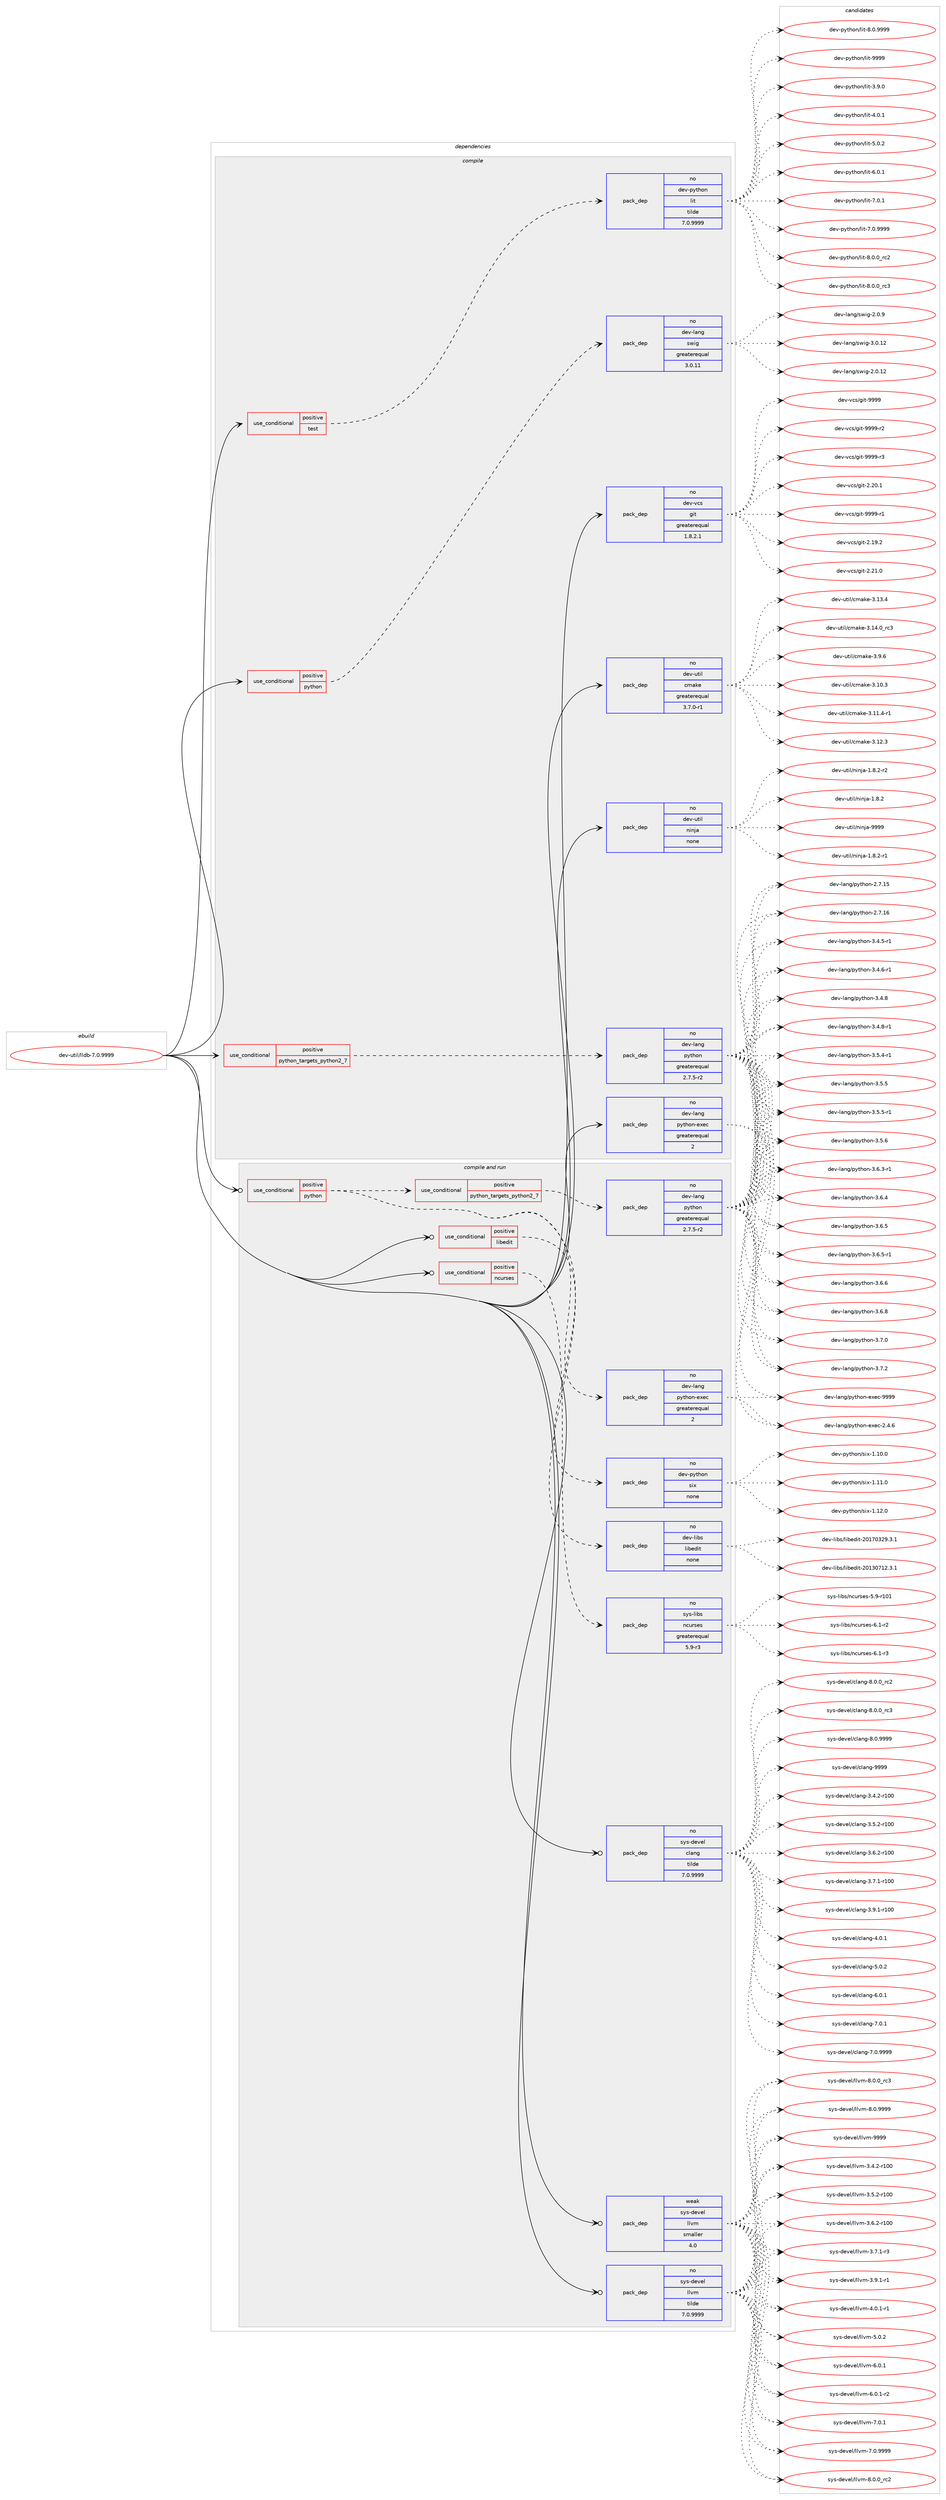 digraph prolog {

# *************
# Graph options
# *************

newrank=true;
concentrate=true;
compound=true;
graph [rankdir=LR,fontname=Helvetica,fontsize=10,ranksep=1.5];#, ranksep=2.5, nodesep=0.2];
edge  [arrowhead=vee];
node  [fontname=Helvetica,fontsize=10];

# **********
# The ebuild
# **********

subgraph cluster_leftcol {
color=gray;
rank=same;
label=<<i>ebuild</i>>;
id [label="dev-util/lldb-7.0.9999", color=red, width=4, href="../dev-util/lldb-7.0.9999.svg"];
}

# ****************
# The dependencies
# ****************

subgraph cluster_midcol {
color=gray;
label=<<i>dependencies</i>>;
subgraph cluster_compile {
fillcolor="#eeeeee";
style=filled;
label=<<i>compile</i>>;
subgraph cond424653 {
dependency1547180 [label=<<TABLE BORDER="0" CELLBORDER="1" CELLSPACING="0" CELLPADDING="4"><TR><TD ROWSPAN="3" CELLPADDING="10">use_conditional</TD></TR><TR><TD>positive</TD></TR><TR><TD>python</TD></TR></TABLE>>, shape=none, color=red];
subgraph pack1098852 {
dependency1547181 [label=<<TABLE BORDER="0" CELLBORDER="1" CELLSPACING="0" CELLPADDING="4" WIDTH="220"><TR><TD ROWSPAN="6" CELLPADDING="30">pack_dep</TD></TR><TR><TD WIDTH="110">no</TD></TR><TR><TD>dev-lang</TD></TR><TR><TD>swig</TD></TR><TR><TD>greaterequal</TD></TR><TR><TD>3.0.11</TD></TR></TABLE>>, shape=none, color=blue];
}
dependency1547180:e -> dependency1547181:w [weight=20,style="dashed",arrowhead="vee"];
}
id:e -> dependency1547180:w [weight=20,style="solid",arrowhead="vee"];
subgraph cond424654 {
dependency1547182 [label=<<TABLE BORDER="0" CELLBORDER="1" CELLSPACING="0" CELLPADDING="4"><TR><TD ROWSPAN="3" CELLPADDING="10">use_conditional</TD></TR><TR><TD>positive</TD></TR><TR><TD>python_targets_python2_7</TD></TR></TABLE>>, shape=none, color=red];
subgraph pack1098853 {
dependency1547183 [label=<<TABLE BORDER="0" CELLBORDER="1" CELLSPACING="0" CELLPADDING="4" WIDTH="220"><TR><TD ROWSPAN="6" CELLPADDING="30">pack_dep</TD></TR><TR><TD WIDTH="110">no</TD></TR><TR><TD>dev-lang</TD></TR><TR><TD>python</TD></TR><TR><TD>greaterequal</TD></TR><TR><TD>2.7.5-r2</TD></TR></TABLE>>, shape=none, color=blue];
}
dependency1547182:e -> dependency1547183:w [weight=20,style="dashed",arrowhead="vee"];
}
id:e -> dependency1547182:w [weight=20,style="solid",arrowhead="vee"];
subgraph cond424655 {
dependency1547184 [label=<<TABLE BORDER="0" CELLBORDER="1" CELLSPACING="0" CELLPADDING="4"><TR><TD ROWSPAN="3" CELLPADDING="10">use_conditional</TD></TR><TR><TD>positive</TD></TR><TR><TD>test</TD></TR></TABLE>>, shape=none, color=red];
subgraph pack1098854 {
dependency1547185 [label=<<TABLE BORDER="0" CELLBORDER="1" CELLSPACING="0" CELLPADDING="4" WIDTH="220"><TR><TD ROWSPAN="6" CELLPADDING="30">pack_dep</TD></TR><TR><TD WIDTH="110">no</TD></TR><TR><TD>dev-python</TD></TR><TR><TD>lit</TD></TR><TR><TD>tilde</TD></TR><TR><TD>7.0.9999</TD></TR></TABLE>>, shape=none, color=blue];
}
dependency1547184:e -> dependency1547185:w [weight=20,style="dashed",arrowhead="vee"];
}
id:e -> dependency1547184:w [weight=20,style="solid",arrowhead="vee"];
subgraph pack1098855 {
dependency1547186 [label=<<TABLE BORDER="0" CELLBORDER="1" CELLSPACING="0" CELLPADDING="4" WIDTH="220"><TR><TD ROWSPAN="6" CELLPADDING="30">pack_dep</TD></TR><TR><TD WIDTH="110">no</TD></TR><TR><TD>dev-lang</TD></TR><TR><TD>python-exec</TD></TR><TR><TD>greaterequal</TD></TR><TR><TD>2</TD></TR></TABLE>>, shape=none, color=blue];
}
id:e -> dependency1547186:w [weight=20,style="solid",arrowhead="vee"];
subgraph pack1098856 {
dependency1547187 [label=<<TABLE BORDER="0" CELLBORDER="1" CELLSPACING="0" CELLPADDING="4" WIDTH="220"><TR><TD ROWSPAN="6" CELLPADDING="30">pack_dep</TD></TR><TR><TD WIDTH="110">no</TD></TR><TR><TD>dev-util</TD></TR><TR><TD>cmake</TD></TR><TR><TD>greaterequal</TD></TR><TR><TD>3.7.0-r1</TD></TR></TABLE>>, shape=none, color=blue];
}
id:e -> dependency1547187:w [weight=20,style="solid",arrowhead="vee"];
subgraph pack1098857 {
dependency1547188 [label=<<TABLE BORDER="0" CELLBORDER="1" CELLSPACING="0" CELLPADDING="4" WIDTH="220"><TR><TD ROWSPAN="6" CELLPADDING="30">pack_dep</TD></TR><TR><TD WIDTH="110">no</TD></TR><TR><TD>dev-util</TD></TR><TR><TD>ninja</TD></TR><TR><TD>none</TD></TR><TR><TD></TD></TR></TABLE>>, shape=none, color=blue];
}
id:e -> dependency1547188:w [weight=20,style="solid",arrowhead="vee"];
subgraph pack1098858 {
dependency1547189 [label=<<TABLE BORDER="0" CELLBORDER="1" CELLSPACING="0" CELLPADDING="4" WIDTH="220"><TR><TD ROWSPAN="6" CELLPADDING="30">pack_dep</TD></TR><TR><TD WIDTH="110">no</TD></TR><TR><TD>dev-vcs</TD></TR><TR><TD>git</TD></TR><TR><TD>greaterequal</TD></TR><TR><TD>1.8.2.1</TD></TR></TABLE>>, shape=none, color=blue];
}
id:e -> dependency1547189:w [weight=20,style="solid",arrowhead="vee"];
}
subgraph cluster_compileandrun {
fillcolor="#eeeeee";
style=filled;
label=<<i>compile and run</i>>;
subgraph cond424656 {
dependency1547190 [label=<<TABLE BORDER="0" CELLBORDER="1" CELLSPACING="0" CELLPADDING="4"><TR><TD ROWSPAN="3" CELLPADDING="10">use_conditional</TD></TR><TR><TD>positive</TD></TR><TR><TD>libedit</TD></TR></TABLE>>, shape=none, color=red];
subgraph pack1098859 {
dependency1547191 [label=<<TABLE BORDER="0" CELLBORDER="1" CELLSPACING="0" CELLPADDING="4" WIDTH="220"><TR><TD ROWSPAN="6" CELLPADDING="30">pack_dep</TD></TR><TR><TD WIDTH="110">no</TD></TR><TR><TD>dev-libs</TD></TR><TR><TD>libedit</TD></TR><TR><TD>none</TD></TR><TR><TD></TD></TR></TABLE>>, shape=none, color=blue];
}
dependency1547190:e -> dependency1547191:w [weight=20,style="dashed",arrowhead="vee"];
}
id:e -> dependency1547190:w [weight=20,style="solid",arrowhead="odotvee"];
subgraph cond424657 {
dependency1547192 [label=<<TABLE BORDER="0" CELLBORDER="1" CELLSPACING="0" CELLPADDING="4"><TR><TD ROWSPAN="3" CELLPADDING="10">use_conditional</TD></TR><TR><TD>positive</TD></TR><TR><TD>ncurses</TD></TR></TABLE>>, shape=none, color=red];
subgraph pack1098860 {
dependency1547193 [label=<<TABLE BORDER="0" CELLBORDER="1" CELLSPACING="0" CELLPADDING="4" WIDTH="220"><TR><TD ROWSPAN="6" CELLPADDING="30">pack_dep</TD></TR><TR><TD WIDTH="110">no</TD></TR><TR><TD>sys-libs</TD></TR><TR><TD>ncurses</TD></TR><TR><TD>greaterequal</TD></TR><TR><TD>5.9-r3</TD></TR></TABLE>>, shape=none, color=blue];
}
dependency1547192:e -> dependency1547193:w [weight=20,style="dashed",arrowhead="vee"];
}
id:e -> dependency1547192:w [weight=20,style="solid",arrowhead="odotvee"];
subgraph cond424658 {
dependency1547194 [label=<<TABLE BORDER="0" CELLBORDER="1" CELLSPACING="0" CELLPADDING="4"><TR><TD ROWSPAN="3" CELLPADDING="10">use_conditional</TD></TR><TR><TD>positive</TD></TR><TR><TD>python</TD></TR></TABLE>>, shape=none, color=red];
subgraph pack1098861 {
dependency1547195 [label=<<TABLE BORDER="0" CELLBORDER="1" CELLSPACING="0" CELLPADDING="4" WIDTH="220"><TR><TD ROWSPAN="6" CELLPADDING="30">pack_dep</TD></TR><TR><TD WIDTH="110">no</TD></TR><TR><TD>dev-python</TD></TR><TR><TD>six</TD></TR><TR><TD>none</TD></TR><TR><TD></TD></TR></TABLE>>, shape=none, color=blue];
}
dependency1547194:e -> dependency1547195:w [weight=20,style="dashed",arrowhead="vee"];
subgraph cond424659 {
dependency1547196 [label=<<TABLE BORDER="0" CELLBORDER="1" CELLSPACING="0" CELLPADDING="4"><TR><TD ROWSPAN="3" CELLPADDING="10">use_conditional</TD></TR><TR><TD>positive</TD></TR><TR><TD>python_targets_python2_7</TD></TR></TABLE>>, shape=none, color=red];
subgraph pack1098862 {
dependency1547197 [label=<<TABLE BORDER="0" CELLBORDER="1" CELLSPACING="0" CELLPADDING="4" WIDTH="220"><TR><TD ROWSPAN="6" CELLPADDING="30">pack_dep</TD></TR><TR><TD WIDTH="110">no</TD></TR><TR><TD>dev-lang</TD></TR><TR><TD>python</TD></TR><TR><TD>greaterequal</TD></TR><TR><TD>2.7.5-r2</TD></TR></TABLE>>, shape=none, color=blue];
}
dependency1547196:e -> dependency1547197:w [weight=20,style="dashed",arrowhead="vee"];
}
dependency1547194:e -> dependency1547196:w [weight=20,style="dashed",arrowhead="vee"];
subgraph pack1098863 {
dependency1547198 [label=<<TABLE BORDER="0" CELLBORDER="1" CELLSPACING="0" CELLPADDING="4" WIDTH="220"><TR><TD ROWSPAN="6" CELLPADDING="30">pack_dep</TD></TR><TR><TD WIDTH="110">no</TD></TR><TR><TD>dev-lang</TD></TR><TR><TD>python-exec</TD></TR><TR><TD>greaterequal</TD></TR><TR><TD>2</TD></TR></TABLE>>, shape=none, color=blue];
}
dependency1547194:e -> dependency1547198:w [weight=20,style="dashed",arrowhead="vee"];
}
id:e -> dependency1547194:w [weight=20,style="solid",arrowhead="odotvee"];
subgraph pack1098864 {
dependency1547199 [label=<<TABLE BORDER="0" CELLBORDER="1" CELLSPACING="0" CELLPADDING="4" WIDTH="220"><TR><TD ROWSPAN="6" CELLPADDING="30">pack_dep</TD></TR><TR><TD WIDTH="110">no</TD></TR><TR><TD>sys-devel</TD></TR><TR><TD>clang</TD></TR><TR><TD>tilde</TD></TR><TR><TD>7.0.9999</TD></TR></TABLE>>, shape=none, color=blue];
}
id:e -> dependency1547199:w [weight=20,style="solid",arrowhead="odotvee"];
subgraph pack1098865 {
dependency1547200 [label=<<TABLE BORDER="0" CELLBORDER="1" CELLSPACING="0" CELLPADDING="4" WIDTH="220"><TR><TD ROWSPAN="6" CELLPADDING="30">pack_dep</TD></TR><TR><TD WIDTH="110">no</TD></TR><TR><TD>sys-devel</TD></TR><TR><TD>llvm</TD></TR><TR><TD>tilde</TD></TR><TR><TD>7.0.9999</TD></TR></TABLE>>, shape=none, color=blue];
}
id:e -> dependency1547200:w [weight=20,style="solid",arrowhead="odotvee"];
subgraph pack1098866 {
dependency1547201 [label=<<TABLE BORDER="0" CELLBORDER="1" CELLSPACING="0" CELLPADDING="4" WIDTH="220"><TR><TD ROWSPAN="6" CELLPADDING="30">pack_dep</TD></TR><TR><TD WIDTH="110">weak</TD></TR><TR><TD>sys-devel</TD></TR><TR><TD>llvm</TD></TR><TR><TD>smaller</TD></TR><TR><TD>4.0</TD></TR></TABLE>>, shape=none, color=blue];
}
id:e -> dependency1547201:w [weight=20,style="solid",arrowhead="odotvee"];
}
subgraph cluster_run {
fillcolor="#eeeeee";
style=filled;
label=<<i>run</i>>;
}
}

# **************
# The candidates
# **************

subgraph cluster_choices {
rank=same;
color=gray;
label=<<i>candidates</i>>;

subgraph choice1098852 {
color=black;
nodesep=1;
choice10010111845108971101034711511910510345504648464950 [label="dev-lang/swig-2.0.12", color=red, width=4,href="../dev-lang/swig-2.0.12.svg"];
choice100101118451089711010347115119105103455046484657 [label="dev-lang/swig-2.0.9", color=red, width=4,href="../dev-lang/swig-2.0.9.svg"];
choice10010111845108971101034711511910510345514648464950 [label="dev-lang/swig-3.0.12", color=red, width=4,href="../dev-lang/swig-3.0.12.svg"];
dependency1547181:e -> choice10010111845108971101034711511910510345504648464950:w [style=dotted,weight="100"];
dependency1547181:e -> choice100101118451089711010347115119105103455046484657:w [style=dotted,weight="100"];
dependency1547181:e -> choice10010111845108971101034711511910510345514648464950:w [style=dotted,weight="100"];
}
subgraph choice1098853 {
color=black;
nodesep=1;
choice10010111845108971101034711212111610411111045504655464953 [label="dev-lang/python-2.7.15", color=red, width=4,href="../dev-lang/python-2.7.15.svg"];
choice10010111845108971101034711212111610411111045504655464954 [label="dev-lang/python-2.7.16", color=red, width=4,href="../dev-lang/python-2.7.16.svg"];
choice1001011184510897110103471121211161041111104551465246534511449 [label="dev-lang/python-3.4.5-r1", color=red, width=4,href="../dev-lang/python-3.4.5-r1.svg"];
choice1001011184510897110103471121211161041111104551465246544511449 [label="dev-lang/python-3.4.6-r1", color=red, width=4,href="../dev-lang/python-3.4.6-r1.svg"];
choice100101118451089711010347112121116104111110455146524656 [label="dev-lang/python-3.4.8", color=red, width=4,href="../dev-lang/python-3.4.8.svg"];
choice1001011184510897110103471121211161041111104551465246564511449 [label="dev-lang/python-3.4.8-r1", color=red, width=4,href="../dev-lang/python-3.4.8-r1.svg"];
choice1001011184510897110103471121211161041111104551465346524511449 [label="dev-lang/python-3.5.4-r1", color=red, width=4,href="../dev-lang/python-3.5.4-r1.svg"];
choice100101118451089711010347112121116104111110455146534653 [label="dev-lang/python-3.5.5", color=red, width=4,href="../dev-lang/python-3.5.5.svg"];
choice1001011184510897110103471121211161041111104551465346534511449 [label="dev-lang/python-3.5.5-r1", color=red, width=4,href="../dev-lang/python-3.5.5-r1.svg"];
choice100101118451089711010347112121116104111110455146534654 [label="dev-lang/python-3.5.6", color=red, width=4,href="../dev-lang/python-3.5.6.svg"];
choice1001011184510897110103471121211161041111104551465446514511449 [label="dev-lang/python-3.6.3-r1", color=red, width=4,href="../dev-lang/python-3.6.3-r1.svg"];
choice100101118451089711010347112121116104111110455146544652 [label="dev-lang/python-3.6.4", color=red, width=4,href="../dev-lang/python-3.6.4.svg"];
choice100101118451089711010347112121116104111110455146544653 [label="dev-lang/python-3.6.5", color=red, width=4,href="../dev-lang/python-3.6.5.svg"];
choice1001011184510897110103471121211161041111104551465446534511449 [label="dev-lang/python-3.6.5-r1", color=red, width=4,href="../dev-lang/python-3.6.5-r1.svg"];
choice100101118451089711010347112121116104111110455146544654 [label="dev-lang/python-3.6.6", color=red, width=4,href="../dev-lang/python-3.6.6.svg"];
choice100101118451089711010347112121116104111110455146544656 [label="dev-lang/python-3.6.8", color=red, width=4,href="../dev-lang/python-3.6.8.svg"];
choice100101118451089711010347112121116104111110455146554648 [label="dev-lang/python-3.7.0", color=red, width=4,href="../dev-lang/python-3.7.0.svg"];
choice100101118451089711010347112121116104111110455146554650 [label="dev-lang/python-3.7.2", color=red, width=4,href="../dev-lang/python-3.7.2.svg"];
dependency1547183:e -> choice10010111845108971101034711212111610411111045504655464953:w [style=dotted,weight="100"];
dependency1547183:e -> choice10010111845108971101034711212111610411111045504655464954:w [style=dotted,weight="100"];
dependency1547183:e -> choice1001011184510897110103471121211161041111104551465246534511449:w [style=dotted,weight="100"];
dependency1547183:e -> choice1001011184510897110103471121211161041111104551465246544511449:w [style=dotted,weight="100"];
dependency1547183:e -> choice100101118451089711010347112121116104111110455146524656:w [style=dotted,weight="100"];
dependency1547183:e -> choice1001011184510897110103471121211161041111104551465246564511449:w [style=dotted,weight="100"];
dependency1547183:e -> choice1001011184510897110103471121211161041111104551465346524511449:w [style=dotted,weight="100"];
dependency1547183:e -> choice100101118451089711010347112121116104111110455146534653:w [style=dotted,weight="100"];
dependency1547183:e -> choice1001011184510897110103471121211161041111104551465346534511449:w [style=dotted,weight="100"];
dependency1547183:e -> choice100101118451089711010347112121116104111110455146534654:w [style=dotted,weight="100"];
dependency1547183:e -> choice1001011184510897110103471121211161041111104551465446514511449:w [style=dotted,weight="100"];
dependency1547183:e -> choice100101118451089711010347112121116104111110455146544652:w [style=dotted,weight="100"];
dependency1547183:e -> choice100101118451089711010347112121116104111110455146544653:w [style=dotted,weight="100"];
dependency1547183:e -> choice1001011184510897110103471121211161041111104551465446534511449:w [style=dotted,weight="100"];
dependency1547183:e -> choice100101118451089711010347112121116104111110455146544654:w [style=dotted,weight="100"];
dependency1547183:e -> choice100101118451089711010347112121116104111110455146544656:w [style=dotted,weight="100"];
dependency1547183:e -> choice100101118451089711010347112121116104111110455146554648:w [style=dotted,weight="100"];
dependency1547183:e -> choice100101118451089711010347112121116104111110455146554650:w [style=dotted,weight="100"];
}
subgraph choice1098854 {
color=black;
nodesep=1;
choice1001011184511212111610411111047108105116455146574648 [label="dev-python/lit-3.9.0", color=red, width=4,href="../dev-python/lit-3.9.0.svg"];
choice1001011184511212111610411111047108105116455246484649 [label="dev-python/lit-4.0.1", color=red, width=4,href="../dev-python/lit-4.0.1.svg"];
choice1001011184511212111610411111047108105116455346484650 [label="dev-python/lit-5.0.2", color=red, width=4,href="../dev-python/lit-5.0.2.svg"];
choice1001011184511212111610411111047108105116455446484649 [label="dev-python/lit-6.0.1", color=red, width=4,href="../dev-python/lit-6.0.1.svg"];
choice1001011184511212111610411111047108105116455546484649 [label="dev-python/lit-7.0.1", color=red, width=4,href="../dev-python/lit-7.0.1.svg"];
choice1001011184511212111610411111047108105116455546484657575757 [label="dev-python/lit-7.0.9999", color=red, width=4,href="../dev-python/lit-7.0.9999.svg"];
choice1001011184511212111610411111047108105116455646484648951149950 [label="dev-python/lit-8.0.0_rc2", color=red, width=4,href="../dev-python/lit-8.0.0_rc2.svg"];
choice1001011184511212111610411111047108105116455646484648951149951 [label="dev-python/lit-8.0.0_rc3", color=red, width=4,href="../dev-python/lit-8.0.0_rc3.svg"];
choice1001011184511212111610411111047108105116455646484657575757 [label="dev-python/lit-8.0.9999", color=red, width=4,href="../dev-python/lit-8.0.9999.svg"];
choice10010111845112121116104111110471081051164557575757 [label="dev-python/lit-9999", color=red, width=4,href="../dev-python/lit-9999.svg"];
dependency1547185:e -> choice1001011184511212111610411111047108105116455146574648:w [style=dotted,weight="100"];
dependency1547185:e -> choice1001011184511212111610411111047108105116455246484649:w [style=dotted,weight="100"];
dependency1547185:e -> choice1001011184511212111610411111047108105116455346484650:w [style=dotted,weight="100"];
dependency1547185:e -> choice1001011184511212111610411111047108105116455446484649:w [style=dotted,weight="100"];
dependency1547185:e -> choice1001011184511212111610411111047108105116455546484649:w [style=dotted,weight="100"];
dependency1547185:e -> choice1001011184511212111610411111047108105116455546484657575757:w [style=dotted,weight="100"];
dependency1547185:e -> choice1001011184511212111610411111047108105116455646484648951149950:w [style=dotted,weight="100"];
dependency1547185:e -> choice1001011184511212111610411111047108105116455646484648951149951:w [style=dotted,weight="100"];
dependency1547185:e -> choice1001011184511212111610411111047108105116455646484657575757:w [style=dotted,weight="100"];
dependency1547185:e -> choice10010111845112121116104111110471081051164557575757:w [style=dotted,weight="100"];
}
subgraph choice1098855 {
color=black;
nodesep=1;
choice1001011184510897110103471121211161041111104510112010199455046524654 [label="dev-lang/python-exec-2.4.6", color=red, width=4,href="../dev-lang/python-exec-2.4.6.svg"];
choice10010111845108971101034711212111610411111045101120101994557575757 [label="dev-lang/python-exec-9999", color=red, width=4,href="../dev-lang/python-exec-9999.svg"];
dependency1547186:e -> choice1001011184510897110103471121211161041111104510112010199455046524654:w [style=dotted,weight="100"];
dependency1547186:e -> choice10010111845108971101034711212111610411111045101120101994557575757:w [style=dotted,weight="100"];
}
subgraph choice1098856 {
color=black;
nodesep=1;
choice1001011184511711610510847991099710710145514649484651 [label="dev-util/cmake-3.10.3", color=red, width=4,href="../dev-util/cmake-3.10.3.svg"];
choice10010111845117116105108479910997107101455146494946524511449 [label="dev-util/cmake-3.11.4-r1", color=red, width=4,href="../dev-util/cmake-3.11.4-r1.svg"];
choice1001011184511711610510847991099710710145514649504651 [label="dev-util/cmake-3.12.3", color=red, width=4,href="../dev-util/cmake-3.12.3.svg"];
choice1001011184511711610510847991099710710145514649514652 [label="dev-util/cmake-3.13.4", color=red, width=4,href="../dev-util/cmake-3.13.4.svg"];
choice1001011184511711610510847991099710710145514649524648951149951 [label="dev-util/cmake-3.14.0_rc3", color=red, width=4,href="../dev-util/cmake-3.14.0_rc3.svg"];
choice10010111845117116105108479910997107101455146574654 [label="dev-util/cmake-3.9.6", color=red, width=4,href="../dev-util/cmake-3.9.6.svg"];
dependency1547187:e -> choice1001011184511711610510847991099710710145514649484651:w [style=dotted,weight="100"];
dependency1547187:e -> choice10010111845117116105108479910997107101455146494946524511449:w [style=dotted,weight="100"];
dependency1547187:e -> choice1001011184511711610510847991099710710145514649504651:w [style=dotted,weight="100"];
dependency1547187:e -> choice1001011184511711610510847991099710710145514649514652:w [style=dotted,weight="100"];
dependency1547187:e -> choice1001011184511711610510847991099710710145514649524648951149951:w [style=dotted,weight="100"];
dependency1547187:e -> choice10010111845117116105108479910997107101455146574654:w [style=dotted,weight="100"];
}
subgraph choice1098857 {
color=black;
nodesep=1;
choice100101118451171161051084711010511010697454946564650 [label="dev-util/ninja-1.8.2", color=red, width=4,href="../dev-util/ninja-1.8.2.svg"];
choice1001011184511711610510847110105110106974549465646504511449 [label="dev-util/ninja-1.8.2-r1", color=red, width=4,href="../dev-util/ninja-1.8.2-r1.svg"];
choice1001011184511711610510847110105110106974549465646504511450 [label="dev-util/ninja-1.8.2-r2", color=red, width=4,href="../dev-util/ninja-1.8.2-r2.svg"];
choice1001011184511711610510847110105110106974557575757 [label="dev-util/ninja-9999", color=red, width=4,href="../dev-util/ninja-9999.svg"];
dependency1547188:e -> choice100101118451171161051084711010511010697454946564650:w [style=dotted,weight="100"];
dependency1547188:e -> choice1001011184511711610510847110105110106974549465646504511449:w [style=dotted,weight="100"];
dependency1547188:e -> choice1001011184511711610510847110105110106974549465646504511450:w [style=dotted,weight="100"];
dependency1547188:e -> choice1001011184511711610510847110105110106974557575757:w [style=dotted,weight="100"];
}
subgraph choice1098858 {
color=black;
nodesep=1;
choice10010111845118991154710310511645504649574650 [label="dev-vcs/git-2.19.2", color=red, width=4,href="../dev-vcs/git-2.19.2.svg"];
choice10010111845118991154710310511645504650484649 [label="dev-vcs/git-2.20.1", color=red, width=4,href="../dev-vcs/git-2.20.1.svg"];
choice10010111845118991154710310511645504650494648 [label="dev-vcs/git-2.21.0", color=red, width=4,href="../dev-vcs/git-2.21.0.svg"];
choice1001011184511899115471031051164557575757 [label="dev-vcs/git-9999", color=red, width=4,href="../dev-vcs/git-9999.svg"];
choice10010111845118991154710310511645575757574511449 [label="dev-vcs/git-9999-r1", color=red, width=4,href="../dev-vcs/git-9999-r1.svg"];
choice10010111845118991154710310511645575757574511450 [label="dev-vcs/git-9999-r2", color=red, width=4,href="../dev-vcs/git-9999-r2.svg"];
choice10010111845118991154710310511645575757574511451 [label="dev-vcs/git-9999-r3", color=red, width=4,href="../dev-vcs/git-9999-r3.svg"];
dependency1547189:e -> choice10010111845118991154710310511645504649574650:w [style=dotted,weight="100"];
dependency1547189:e -> choice10010111845118991154710310511645504650484649:w [style=dotted,weight="100"];
dependency1547189:e -> choice10010111845118991154710310511645504650494648:w [style=dotted,weight="100"];
dependency1547189:e -> choice1001011184511899115471031051164557575757:w [style=dotted,weight="100"];
dependency1547189:e -> choice10010111845118991154710310511645575757574511449:w [style=dotted,weight="100"];
dependency1547189:e -> choice10010111845118991154710310511645575757574511450:w [style=dotted,weight="100"];
dependency1547189:e -> choice10010111845118991154710310511645575757574511451:w [style=dotted,weight="100"];
}
subgraph choice1098859 {
color=black;
nodesep=1;
choice1001011184510810598115471081059810110010511645504849514855495046514649 [label="dev-libs/libedit-20130712.3.1", color=red, width=4,href="../dev-libs/libedit-20130712.3.1.svg"];
choice1001011184510810598115471081059810110010511645504849554851505746514649 [label="dev-libs/libedit-20170329.3.1", color=red, width=4,href="../dev-libs/libedit-20170329.3.1.svg"];
dependency1547191:e -> choice1001011184510810598115471081059810110010511645504849514855495046514649:w [style=dotted,weight="100"];
dependency1547191:e -> choice1001011184510810598115471081059810110010511645504849554851505746514649:w [style=dotted,weight="100"];
}
subgraph choice1098860 {
color=black;
nodesep=1;
choice115121115451081059811547110991171141151011154553465745114494849 [label="sys-libs/ncurses-5.9-r101", color=red, width=4,href="../sys-libs/ncurses-5.9-r101.svg"];
choice11512111545108105981154711099117114115101115455446494511450 [label="sys-libs/ncurses-6.1-r2", color=red, width=4,href="../sys-libs/ncurses-6.1-r2.svg"];
choice11512111545108105981154711099117114115101115455446494511451 [label="sys-libs/ncurses-6.1-r3", color=red, width=4,href="../sys-libs/ncurses-6.1-r3.svg"];
dependency1547193:e -> choice115121115451081059811547110991171141151011154553465745114494849:w [style=dotted,weight="100"];
dependency1547193:e -> choice11512111545108105981154711099117114115101115455446494511450:w [style=dotted,weight="100"];
dependency1547193:e -> choice11512111545108105981154711099117114115101115455446494511451:w [style=dotted,weight="100"];
}
subgraph choice1098861 {
color=black;
nodesep=1;
choice100101118451121211161041111104711510512045494649484648 [label="dev-python/six-1.10.0", color=red, width=4,href="../dev-python/six-1.10.0.svg"];
choice100101118451121211161041111104711510512045494649494648 [label="dev-python/six-1.11.0", color=red, width=4,href="../dev-python/six-1.11.0.svg"];
choice100101118451121211161041111104711510512045494649504648 [label="dev-python/six-1.12.0", color=red, width=4,href="../dev-python/six-1.12.0.svg"];
dependency1547195:e -> choice100101118451121211161041111104711510512045494649484648:w [style=dotted,weight="100"];
dependency1547195:e -> choice100101118451121211161041111104711510512045494649494648:w [style=dotted,weight="100"];
dependency1547195:e -> choice100101118451121211161041111104711510512045494649504648:w [style=dotted,weight="100"];
}
subgraph choice1098862 {
color=black;
nodesep=1;
choice10010111845108971101034711212111610411111045504655464953 [label="dev-lang/python-2.7.15", color=red, width=4,href="../dev-lang/python-2.7.15.svg"];
choice10010111845108971101034711212111610411111045504655464954 [label="dev-lang/python-2.7.16", color=red, width=4,href="../dev-lang/python-2.7.16.svg"];
choice1001011184510897110103471121211161041111104551465246534511449 [label="dev-lang/python-3.4.5-r1", color=red, width=4,href="../dev-lang/python-3.4.5-r1.svg"];
choice1001011184510897110103471121211161041111104551465246544511449 [label="dev-lang/python-3.4.6-r1", color=red, width=4,href="../dev-lang/python-3.4.6-r1.svg"];
choice100101118451089711010347112121116104111110455146524656 [label="dev-lang/python-3.4.8", color=red, width=4,href="../dev-lang/python-3.4.8.svg"];
choice1001011184510897110103471121211161041111104551465246564511449 [label="dev-lang/python-3.4.8-r1", color=red, width=4,href="../dev-lang/python-3.4.8-r1.svg"];
choice1001011184510897110103471121211161041111104551465346524511449 [label="dev-lang/python-3.5.4-r1", color=red, width=4,href="../dev-lang/python-3.5.4-r1.svg"];
choice100101118451089711010347112121116104111110455146534653 [label="dev-lang/python-3.5.5", color=red, width=4,href="../dev-lang/python-3.5.5.svg"];
choice1001011184510897110103471121211161041111104551465346534511449 [label="dev-lang/python-3.5.5-r1", color=red, width=4,href="../dev-lang/python-3.5.5-r1.svg"];
choice100101118451089711010347112121116104111110455146534654 [label="dev-lang/python-3.5.6", color=red, width=4,href="../dev-lang/python-3.5.6.svg"];
choice1001011184510897110103471121211161041111104551465446514511449 [label="dev-lang/python-3.6.3-r1", color=red, width=4,href="../dev-lang/python-3.6.3-r1.svg"];
choice100101118451089711010347112121116104111110455146544652 [label="dev-lang/python-3.6.4", color=red, width=4,href="../dev-lang/python-3.6.4.svg"];
choice100101118451089711010347112121116104111110455146544653 [label="dev-lang/python-3.6.5", color=red, width=4,href="../dev-lang/python-3.6.5.svg"];
choice1001011184510897110103471121211161041111104551465446534511449 [label="dev-lang/python-3.6.5-r1", color=red, width=4,href="../dev-lang/python-3.6.5-r1.svg"];
choice100101118451089711010347112121116104111110455146544654 [label="dev-lang/python-3.6.6", color=red, width=4,href="../dev-lang/python-3.6.6.svg"];
choice100101118451089711010347112121116104111110455146544656 [label="dev-lang/python-3.6.8", color=red, width=4,href="../dev-lang/python-3.6.8.svg"];
choice100101118451089711010347112121116104111110455146554648 [label="dev-lang/python-3.7.0", color=red, width=4,href="../dev-lang/python-3.7.0.svg"];
choice100101118451089711010347112121116104111110455146554650 [label="dev-lang/python-3.7.2", color=red, width=4,href="../dev-lang/python-3.7.2.svg"];
dependency1547197:e -> choice10010111845108971101034711212111610411111045504655464953:w [style=dotted,weight="100"];
dependency1547197:e -> choice10010111845108971101034711212111610411111045504655464954:w [style=dotted,weight="100"];
dependency1547197:e -> choice1001011184510897110103471121211161041111104551465246534511449:w [style=dotted,weight="100"];
dependency1547197:e -> choice1001011184510897110103471121211161041111104551465246544511449:w [style=dotted,weight="100"];
dependency1547197:e -> choice100101118451089711010347112121116104111110455146524656:w [style=dotted,weight="100"];
dependency1547197:e -> choice1001011184510897110103471121211161041111104551465246564511449:w [style=dotted,weight="100"];
dependency1547197:e -> choice1001011184510897110103471121211161041111104551465346524511449:w [style=dotted,weight="100"];
dependency1547197:e -> choice100101118451089711010347112121116104111110455146534653:w [style=dotted,weight="100"];
dependency1547197:e -> choice1001011184510897110103471121211161041111104551465346534511449:w [style=dotted,weight="100"];
dependency1547197:e -> choice100101118451089711010347112121116104111110455146534654:w [style=dotted,weight="100"];
dependency1547197:e -> choice1001011184510897110103471121211161041111104551465446514511449:w [style=dotted,weight="100"];
dependency1547197:e -> choice100101118451089711010347112121116104111110455146544652:w [style=dotted,weight="100"];
dependency1547197:e -> choice100101118451089711010347112121116104111110455146544653:w [style=dotted,weight="100"];
dependency1547197:e -> choice1001011184510897110103471121211161041111104551465446534511449:w [style=dotted,weight="100"];
dependency1547197:e -> choice100101118451089711010347112121116104111110455146544654:w [style=dotted,weight="100"];
dependency1547197:e -> choice100101118451089711010347112121116104111110455146544656:w [style=dotted,weight="100"];
dependency1547197:e -> choice100101118451089711010347112121116104111110455146554648:w [style=dotted,weight="100"];
dependency1547197:e -> choice100101118451089711010347112121116104111110455146554650:w [style=dotted,weight="100"];
}
subgraph choice1098863 {
color=black;
nodesep=1;
choice1001011184510897110103471121211161041111104510112010199455046524654 [label="dev-lang/python-exec-2.4.6", color=red, width=4,href="../dev-lang/python-exec-2.4.6.svg"];
choice10010111845108971101034711212111610411111045101120101994557575757 [label="dev-lang/python-exec-9999", color=red, width=4,href="../dev-lang/python-exec-9999.svg"];
dependency1547198:e -> choice1001011184510897110103471121211161041111104510112010199455046524654:w [style=dotted,weight="100"];
dependency1547198:e -> choice10010111845108971101034711212111610411111045101120101994557575757:w [style=dotted,weight="100"];
}
subgraph choice1098864 {
color=black;
nodesep=1;
choice1151211154510010111810110847991089711010345514652465045114494848 [label="sys-devel/clang-3.4.2-r100", color=red, width=4,href="../sys-devel/clang-3.4.2-r100.svg"];
choice1151211154510010111810110847991089711010345514653465045114494848 [label="sys-devel/clang-3.5.2-r100", color=red, width=4,href="../sys-devel/clang-3.5.2-r100.svg"];
choice1151211154510010111810110847991089711010345514654465045114494848 [label="sys-devel/clang-3.6.2-r100", color=red, width=4,href="../sys-devel/clang-3.6.2-r100.svg"];
choice1151211154510010111810110847991089711010345514655464945114494848 [label="sys-devel/clang-3.7.1-r100", color=red, width=4,href="../sys-devel/clang-3.7.1-r100.svg"];
choice1151211154510010111810110847991089711010345514657464945114494848 [label="sys-devel/clang-3.9.1-r100", color=red, width=4,href="../sys-devel/clang-3.9.1-r100.svg"];
choice11512111545100101118101108479910897110103455246484649 [label="sys-devel/clang-4.0.1", color=red, width=4,href="../sys-devel/clang-4.0.1.svg"];
choice11512111545100101118101108479910897110103455346484650 [label="sys-devel/clang-5.0.2", color=red, width=4,href="../sys-devel/clang-5.0.2.svg"];
choice11512111545100101118101108479910897110103455446484649 [label="sys-devel/clang-6.0.1", color=red, width=4,href="../sys-devel/clang-6.0.1.svg"];
choice11512111545100101118101108479910897110103455546484649 [label="sys-devel/clang-7.0.1", color=red, width=4,href="../sys-devel/clang-7.0.1.svg"];
choice11512111545100101118101108479910897110103455546484657575757 [label="sys-devel/clang-7.0.9999", color=red, width=4,href="../sys-devel/clang-7.0.9999.svg"];
choice11512111545100101118101108479910897110103455646484648951149950 [label="sys-devel/clang-8.0.0_rc2", color=red, width=4,href="../sys-devel/clang-8.0.0_rc2.svg"];
choice11512111545100101118101108479910897110103455646484648951149951 [label="sys-devel/clang-8.0.0_rc3", color=red, width=4,href="../sys-devel/clang-8.0.0_rc3.svg"];
choice11512111545100101118101108479910897110103455646484657575757 [label="sys-devel/clang-8.0.9999", color=red, width=4,href="../sys-devel/clang-8.0.9999.svg"];
choice115121115451001011181011084799108971101034557575757 [label="sys-devel/clang-9999", color=red, width=4,href="../sys-devel/clang-9999.svg"];
dependency1547199:e -> choice1151211154510010111810110847991089711010345514652465045114494848:w [style=dotted,weight="100"];
dependency1547199:e -> choice1151211154510010111810110847991089711010345514653465045114494848:w [style=dotted,weight="100"];
dependency1547199:e -> choice1151211154510010111810110847991089711010345514654465045114494848:w [style=dotted,weight="100"];
dependency1547199:e -> choice1151211154510010111810110847991089711010345514655464945114494848:w [style=dotted,weight="100"];
dependency1547199:e -> choice1151211154510010111810110847991089711010345514657464945114494848:w [style=dotted,weight="100"];
dependency1547199:e -> choice11512111545100101118101108479910897110103455246484649:w [style=dotted,weight="100"];
dependency1547199:e -> choice11512111545100101118101108479910897110103455346484650:w [style=dotted,weight="100"];
dependency1547199:e -> choice11512111545100101118101108479910897110103455446484649:w [style=dotted,weight="100"];
dependency1547199:e -> choice11512111545100101118101108479910897110103455546484649:w [style=dotted,weight="100"];
dependency1547199:e -> choice11512111545100101118101108479910897110103455546484657575757:w [style=dotted,weight="100"];
dependency1547199:e -> choice11512111545100101118101108479910897110103455646484648951149950:w [style=dotted,weight="100"];
dependency1547199:e -> choice11512111545100101118101108479910897110103455646484648951149951:w [style=dotted,weight="100"];
dependency1547199:e -> choice11512111545100101118101108479910897110103455646484657575757:w [style=dotted,weight="100"];
dependency1547199:e -> choice115121115451001011181011084799108971101034557575757:w [style=dotted,weight="100"];
}
subgraph choice1098865 {
color=black;
nodesep=1;
choice115121115451001011181011084710810811810945514652465045114494848 [label="sys-devel/llvm-3.4.2-r100", color=red, width=4,href="../sys-devel/llvm-3.4.2-r100.svg"];
choice115121115451001011181011084710810811810945514653465045114494848 [label="sys-devel/llvm-3.5.2-r100", color=red, width=4,href="../sys-devel/llvm-3.5.2-r100.svg"];
choice115121115451001011181011084710810811810945514654465045114494848 [label="sys-devel/llvm-3.6.2-r100", color=red, width=4,href="../sys-devel/llvm-3.6.2-r100.svg"];
choice11512111545100101118101108471081081181094551465546494511451 [label="sys-devel/llvm-3.7.1-r3", color=red, width=4,href="../sys-devel/llvm-3.7.1-r3.svg"];
choice11512111545100101118101108471081081181094551465746494511449 [label="sys-devel/llvm-3.9.1-r1", color=red, width=4,href="../sys-devel/llvm-3.9.1-r1.svg"];
choice11512111545100101118101108471081081181094552464846494511449 [label="sys-devel/llvm-4.0.1-r1", color=red, width=4,href="../sys-devel/llvm-4.0.1-r1.svg"];
choice1151211154510010111810110847108108118109455346484650 [label="sys-devel/llvm-5.0.2", color=red, width=4,href="../sys-devel/llvm-5.0.2.svg"];
choice1151211154510010111810110847108108118109455446484649 [label="sys-devel/llvm-6.0.1", color=red, width=4,href="../sys-devel/llvm-6.0.1.svg"];
choice11512111545100101118101108471081081181094554464846494511450 [label="sys-devel/llvm-6.0.1-r2", color=red, width=4,href="../sys-devel/llvm-6.0.1-r2.svg"];
choice1151211154510010111810110847108108118109455546484649 [label="sys-devel/llvm-7.0.1", color=red, width=4,href="../sys-devel/llvm-7.0.1.svg"];
choice1151211154510010111810110847108108118109455546484657575757 [label="sys-devel/llvm-7.0.9999", color=red, width=4,href="../sys-devel/llvm-7.0.9999.svg"];
choice1151211154510010111810110847108108118109455646484648951149950 [label="sys-devel/llvm-8.0.0_rc2", color=red, width=4,href="../sys-devel/llvm-8.0.0_rc2.svg"];
choice1151211154510010111810110847108108118109455646484648951149951 [label="sys-devel/llvm-8.0.0_rc3", color=red, width=4,href="../sys-devel/llvm-8.0.0_rc3.svg"];
choice1151211154510010111810110847108108118109455646484657575757 [label="sys-devel/llvm-8.0.9999", color=red, width=4,href="../sys-devel/llvm-8.0.9999.svg"];
choice11512111545100101118101108471081081181094557575757 [label="sys-devel/llvm-9999", color=red, width=4,href="../sys-devel/llvm-9999.svg"];
dependency1547200:e -> choice115121115451001011181011084710810811810945514652465045114494848:w [style=dotted,weight="100"];
dependency1547200:e -> choice115121115451001011181011084710810811810945514653465045114494848:w [style=dotted,weight="100"];
dependency1547200:e -> choice115121115451001011181011084710810811810945514654465045114494848:w [style=dotted,weight="100"];
dependency1547200:e -> choice11512111545100101118101108471081081181094551465546494511451:w [style=dotted,weight="100"];
dependency1547200:e -> choice11512111545100101118101108471081081181094551465746494511449:w [style=dotted,weight="100"];
dependency1547200:e -> choice11512111545100101118101108471081081181094552464846494511449:w [style=dotted,weight="100"];
dependency1547200:e -> choice1151211154510010111810110847108108118109455346484650:w [style=dotted,weight="100"];
dependency1547200:e -> choice1151211154510010111810110847108108118109455446484649:w [style=dotted,weight="100"];
dependency1547200:e -> choice11512111545100101118101108471081081181094554464846494511450:w [style=dotted,weight="100"];
dependency1547200:e -> choice1151211154510010111810110847108108118109455546484649:w [style=dotted,weight="100"];
dependency1547200:e -> choice1151211154510010111810110847108108118109455546484657575757:w [style=dotted,weight="100"];
dependency1547200:e -> choice1151211154510010111810110847108108118109455646484648951149950:w [style=dotted,weight="100"];
dependency1547200:e -> choice1151211154510010111810110847108108118109455646484648951149951:w [style=dotted,weight="100"];
dependency1547200:e -> choice1151211154510010111810110847108108118109455646484657575757:w [style=dotted,weight="100"];
dependency1547200:e -> choice11512111545100101118101108471081081181094557575757:w [style=dotted,weight="100"];
}
subgraph choice1098866 {
color=black;
nodesep=1;
choice115121115451001011181011084710810811810945514652465045114494848 [label="sys-devel/llvm-3.4.2-r100", color=red, width=4,href="../sys-devel/llvm-3.4.2-r100.svg"];
choice115121115451001011181011084710810811810945514653465045114494848 [label="sys-devel/llvm-3.5.2-r100", color=red, width=4,href="../sys-devel/llvm-3.5.2-r100.svg"];
choice115121115451001011181011084710810811810945514654465045114494848 [label="sys-devel/llvm-3.6.2-r100", color=red, width=4,href="../sys-devel/llvm-3.6.2-r100.svg"];
choice11512111545100101118101108471081081181094551465546494511451 [label="sys-devel/llvm-3.7.1-r3", color=red, width=4,href="../sys-devel/llvm-3.7.1-r3.svg"];
choice11512111545100101118101108471081081181094551465746494511449 [label="sys-devel/llvm-3.9.1-r1", color=red, width=4,href="../sys-devel/llvm-3.9.1-r1.svg"];
choice11512111545100101118101108471081081181094552464846494511449 [label="sys-devel/llvm-4.0.1-r1", color=red, width=4,href="../sys-devel/llvm-4.0.1-r1.svg"];
choice1151211154510010111810110847108108118109455346484650 [label="sys-devel/llvm-5.0.2", color=red, width=4,href="../sys-devel/llvm-5.0.2.svg"];
choice1151211154510010111810110847108108118109455446484649 [label="sys-devel/llvm-6.0.1", color=red, width=4,href="../sys-devel/llvm-6.0.1.svg"];
choice11512111545100101118101108471081081181094554464846494511450 [label="sys-devel/llvm-6.0.1-r2", color=red, width=4,href="../sys-devel/llvm-6.0.1-r2.svg"];
choice1151211154510010111810110847108108118109455546484649 [label="sys-devel/llvm-7.0.1", color=red, width=4,href="../sys-devel/llvm-7.0.1.svg"];
choice1151211154510010111810110847108108118109455546484657575757 [label="sys-devel/llvm-7.0.9999", color=red, width=4,href="../sys-devel/llvm-7.0.9999.svg"];
choice1151211154510010111810110847108108118109455646484648951149950 [label="sys-devel/llvm-8.0.0_rc2", color=red, width=4,href="../sys-devel/llvm-8.0.0_rc2.svg"];
choice1151211154510010111810110847108108118109455646484648951149951 [label="sys-devel/llvm-8.0.0_rc3", color=red, width=4,href="../sys-devel/llvm-8.0.0_rc3.svg"];
choice1151211154510010111810110847108108118109455646484657575757 [label="sys-devel/llvm-8.0.9999", color=red, width=4,href="../sys-devel/llvm-8.0.9999.svg"];
choice11512111545100101118101108471081081181094557575757 [label="sys-devel/llvm-9999", color=red, width=4,href="../sys-devel/llvm-9999.svg"];
dependency1547201:e -> choice115121115451001011181011084710810811810945514652465045114494848:w [style=dotted,weight="100"];
dependency1547201:e -> choice115121115451001011181011084710810811810945514653465045114494848:w [style=dotted,weight="100"];
dependency1547201:e -> choice115121115451001011181011084710810811810945514654465045114494848:w [style=dotted,weight="100"];
dependency1547201:e -> choice11512111545100101118101108471081081181094551465546494511451:w [style=dotted,weight="100"];
dependency1547201:e -> choice11512111545100101118101108471081081181094551465746494511449:w [style=dotted,weight="100"];
dependency1547201:e -> choice11512111545100101118101108471081081181094552464846494511449:w [style=dotted,weight="100"];
dependency1547201:e -> choice1151211154510010111810110847108108118109455346484650:w [style=dotted,weight="100"];
dependency1547201:e -> choice1151211154510010111810110847108108118109455446484649:w [style=dotted,weight="100"];
dependency1547201:e -> choice11512111545100101118101108471081081181094554464846494511450:w [style=dotted,weight="100"];
dependency1547201:e -> choice1151211154510010111810110847108108118109455546484649:w [style=dotted,weight="100"];
dependency1547201:e -> choice1151211154510010111810110847108108118109455546484657575757:w [style=dotted,weight="100"];
dependency1547201:e -> choice1151211154510010111810110847108108118109455646484648951149950:w [style=dotted,weight="100"];
dependency1547201:e -> choice1151211154510010111810110847108108118109455646484648951149951:w [style=dotted,weight="100"];
dependency1547201:e -> choice1151211154510010111810110847108108118109455646484657575757:w [style=dotted,weight="100"];
dependency1547201:e -> choice11512111545100101118101108471081081181094557575757:w [style=dotted,weight="100"];
}
}

}

